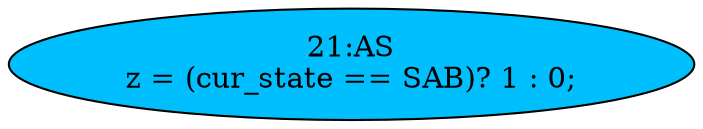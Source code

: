 strict digraph "" {
	node [label="\N"];
	"21:AS"	[ast="<pyverilog.vparser.ast.Assign object at 0x7ff6bfd584d0>",
		def_var="['z']",
		fillcolor=deepskyblue,
		label="21:AS
z = (cur_state == SAB)? 1 : 0;",
		statements="[]",
		style=filled,
		typ=Assign,
		use_var="['cur_state']"];
}

